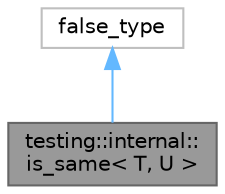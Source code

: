 digraph "testing::internal::is_same&lt; T, U &gt;"
{
 // LATEX_PDF_SIZE
  bgcolor="transparent";
  edge [fontname=Helvetica,fontsize=10,labelfontname=Helvetica,labelfontsize=10];
  node [fontname=Helvetica,fontsize=10,shape=box,height=0.2,width=0.4];
  Node1 [id="Node000001",label="testing::internal::\lis_same\< T, U \>",height=0.2,width=0.4,color="gray40", fillcolor="grey60", style="filled", fontcolor="black",tooltip=" "];
  Node2 -> Node1 [id="edge1_Node000001_Node000002",dir="back",color="steelblue1",style="solid",tooltip=" "];
  Node2 [id="Node000002",label="false_type",height=0.2,width=0.4,color="grey75", fillcolor="white", style="filled",URL="$structtesting_1_1internal_1_1bool__constant.html",tooltip=" "];
}
